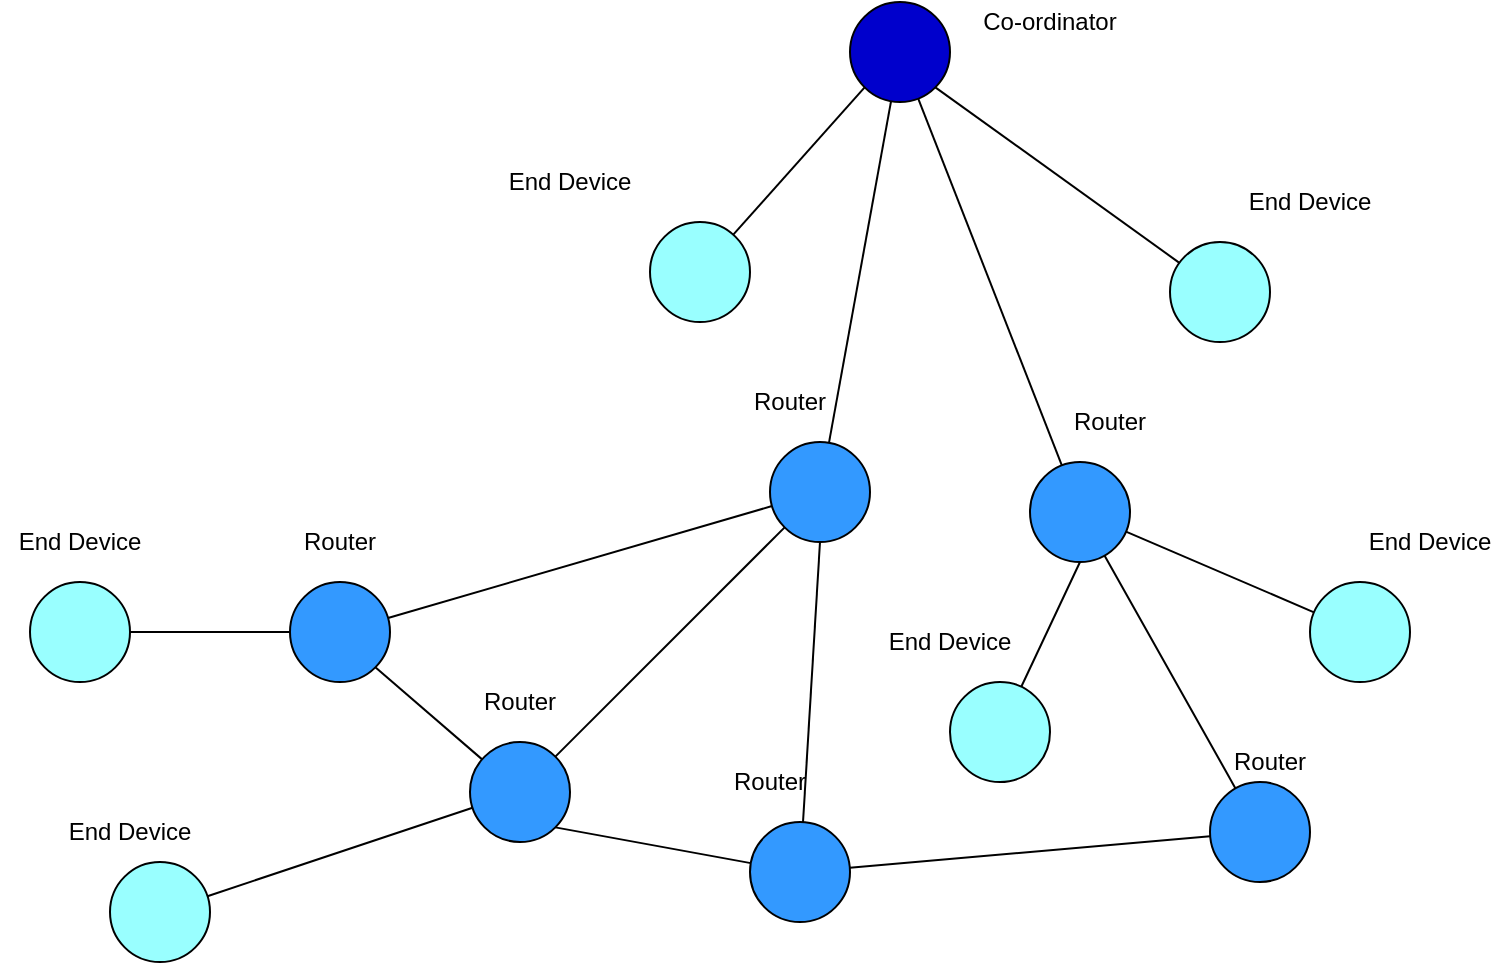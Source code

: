 <mxfile version="14.5.1" type="device"><diagram id="H9XhMVtRYeHxr_j8PtCl" name="第 1 页"><mxGraphModel dx="1422" dy="822" grid="1" gridSize="10" guides="1" tooltips="1" connect="1" arrows="1" fold="1" page="1" pageScale="1" pageWidth="2339" pageHeight="3300" math="0" shadow="0"><root><mxCell id="0"/><mxCell id="1" parent="0"/><mxCell id="Fi4SklLd7wx7TvFyPStE-1" value="" style="ellipse;whiteSpace=wrap;html=1;aspect=fixed;fillColor=#0000CC;" vertex="1" parent="1"><mxGeometry x="530" y="160" width="50" height="50" as="geometry"/></mxCell><mxCell id="Fi4SklLd7wx7TvFyPStE-2" value="" style="ellipse;whiteSpace=wrap;html=1;aspect=fixed;fillColor=#99FFFF;" vertex="1" parent="1"><mxGeometry x="430" y="270" width="50" height="50" as="geometry"/></mxCell><mxCell id="Fi4SklLd7wx7TvFyPStE-3" value="" style="ellipse;whiteSpace=wrap;html=1;aspect=fixed;fillColor=#99FFFF;" vertex="1" parent="1"><mxGeometry x="690" y="280" width="50" height="50" as="geometry"/></mxCell><mxCell id="Fi4SklLd7wx7TvFyPStE-4" value="" style="ellipse;whiteSpace=wrap;html=1;aspect=fixed;fillColor=#3399FF;" vertex="1" parent="1"><mxGeometry x="490" y="380" width="50" height="50" as="geometry"/></mxCell><mxCell id="Fi4SklLd7wx7TvFyPStE-5" value="" style="ellipse;whiteSpace=wrap;html=1;aspect=fixed;fillColor=#3399FF;" vertex="1" parent="1"><mxGeometry x="620" y="390" width="50" height="50" as="geometry"/></mxCell><mxCell id="Fi4SklLd7wx7TvFyPStE-9" value="" style="ellipse;whiteSpace=wrap;html=1;aspect=fixed;fillColor=#99FFFF;" vertex="1" parent="1"><mxGeometry x="760" y="450" width="50" height="50" as="geometry"/></mxCell><mxCell id="Fi4SklLd7wx7TvFyPStE-10" value="" style="ellipse;whiteSpace=wrap;html=1;aspect=fixed;fillColor=#99FFFF;" vertex="1" parent="1"><mxGeometry x="580" y="500" width="50" height="50" as="geometry"/></mxCell><mxCell id="Fi4SklLd7wx7TvFyPStE-11" value="" style="ellipse;whiteSpace=wrap;html=1;aspect=fixed;fillColor=#99FFFF;" vertex="1" parent="1"><mxGeometry x="120" y="450" width="50" height="50" as="geometry"/></mxCell><mxCell id="Fi4SklLd7wx7TvFyPStE-13" value="" style="ellipse;whiteSpace=wrap;html=1;aspect=fixed;fillColor=#99FFFF;" vertex="1" parent="1"><mxGeometry x="160" y="590" width="50" height="50" as="geometry"/></mxCell><mxCell id="Fi4SklLd7wx7TvFyPStE-14" value="" style="ellipse;whiteSpace=wrap;html=1;aspect=fixed;fillColor=#3399FF;" vertex="1" parent="1"><mxGeometry x="250" y="450" width="50" height="50" as="geometry"/></mxCell><mxCell id="Fi4SklLd7wx7TvFyPStE-15" value="" style="ellipse;whiteSpace=wrap;html=1;aspect=fixed;fillColor=#3399FF;" vertex="1" parent="1"><mxGeometry x="340" y="530" width="50" height="50" as="geometry"/></mxCell><mxCell id="Fi4SklLd7wx7TvFyPStE-16" value="" style="ellipse;whiteSpace=wrap;html=1;aspect=fixed;fillColor=#3399FF;" vertex="1" parent="1"><mxGeometry x="480" y="570" width="50" height="50" as="geometry"/></mxCell><mxCell id="Fi4SklLd7wx7TvFyPStE-17" value="" style="ellipse;whiteSpace=wrap;html=1;aspect=fixed;fillColor=#3399FF;" vertex="1" parent="1"><mxGeometry x="710" y="550" width="50" height="50" as="geometry"/></mxCell><mxCell id="Fi4SklLd7wx7TvFyPStE-18" value="" style="endArrow=none;html=1;entryX=0;entryY=1;entryDx=0;entryDy=0;" edge="1" parent="1" source="Fi4SklLd7wx7TvFyPStE-2" target="Fi4SklLd7wx7TvFyPStE-1"><mxGeometry width="50" height="50" relative="1" as="geometry"><mxPoint x="400" y="230" as="sourcePoint"/><mxPoint x="450" y="180" as="targetPoint"/></mxGeometry></mxCell><mxCell id="Fi4SklLd7wx7TvFyPStE-19" value="" style="endArrow=none;html=1;exitX=1;exitY=1;exitDx=0;exitDy=0;" edge="1" parent="1" source="Fi4SklLd7wx7TvFyPStE-1" target="Fi4SklLd7wx7TvFyPStE-3"><mxGeometry width="50" height="50" relative="1" as="geometry"><mxPoint x="740" y="200" as="sourcePoint"/><mxPoint x="790" y="150" as="targetPoint"/></mxGeometry></mxCell><mxCell id="Fi4SklLd7wx7TvFyPStE-20" value="" style="endArrow=none;html=1;" edge="1" parent="1" source="Fi4SklLd7wx7TvFyPStE-4" target="Fi4SklLd7wx7TvFyPStE-1"><mxGeometry width="50" height="50" relative="1" as="geometry"><mxPoint x="530" y="330" as="sourcePoint"/><mxPoint x="580" y="280" as="targetPoint"/></mxGeometry></mxCell><mxCell id="Fi4SklLd7wx7TvFyPStE-21" value="" style="endArrow=none;html=1;" edge="1" parent="1" source="Fi4SklLd7wx7TvFyPStE-5" target="Fi4SklLd7wx7TvFyPStE-1"><mxGeometry width="50" height="50" relative="1" as="geometry"><mxPoint x="570" y="340" as="sourcePoint"/><mxPoint x="620" y="290" as="targetPoint"/></mxGeometry></mxCell><mxCell id="Fi4SklLd7wx7TvFyPStE-22" value="" style="endArrow=none;html=1;" edge="1" parent="1" source="Fi4SklLd7wx7TvFyPStE-14" target="Fi4SklLd7wx7TvFyPStE-4"><mxGeometry width="50" height="50" relative="1" as="geometry"><mxPoint x="390" y="430" as="sourcePoint"/><mxPoint x="440" y="380" as="targetPoint"/></mxGeometry></mxCell><mxCell id="Fi4SklLd7wx7TvFyPStE-23" value="" style="endArrow=none;html=1;" edge="1" parent="1" source="Fi4SklLd7wx7TvFyPStE-15" target="Fi4SklLd7wx7TvFyPStE-4"><mxGeometry width="50" height="50" relative="1" as="geometry"><mxPoint x="460" y="520" as="sourcePoint"/><mxPoint x="510" y="470" as="targetPoint"/></mxGeometry></mxCell><mxCell id="Fi4SklLd7wx7TvFyPStE-24" value="" style="endArrow=none;html=1;entryX=0.5;entryY=1;entryDx=0;entryDy=0;" edge="1" parent="1" source="Fi4SklLd7wx7TvFyPStE-16" target="Fi4SklLd7wx7TvFyPStE-4"><mxGeometry width="50" height="50" relative="1" as="geometry"><mxPoint x="490" y="540" as="sourcePoint"/><mxPoint x="540" y="490" as="targetPoint"/></mxGeometry></mxCell><mxCell id="Fi4SklLd7wx7TvFyPStE-25" value="" style="endArrow=none;html=1;" edge="1" parent="1" source="Fi4SklLd7wx7TvFyPStE-5" target="Fi4SklLd7wx7TvFyPStE-9"><mxGeometry width="50" height="50" relative="1" as="geometry"><mxPoint x="780" y="430" as="sourcePoint"/><mxPoint x="830" y="380" as="targetPoint"/></mxGeometry></mxCell><mxCell id="Fi4SklLd7wx7TvFyPStE-26" value="" style="endArrow=none;html=1;exitX=0.5;exitY=1;exitDx=0;exitDy=0;" edge="1" parent="1" source="Fi4SklLd7wx7TvFyPStE-5" target="Fi4SklLd7wx7TvFyPStE-10"><mxGeometry width="50" height="50" relative="1" as="geometry"><mxPoint x="677.989" y="434.824" as="sourcePoint"/><mxPoint x="772.021" y="475.152" as="targetPoint"/></mxGeometry></mxCell><mxCell id="Fi4SklLd7wx7TvFyPStE-27" value="" style="endArrow=none;html=1;" edge="1" parent="1" source="Fi4SklLd7wx7TvFyPStE-17" target="Fi4SklLd7wx7TvFyPStE-5"><mxGeometry width="50" height="50" relative="1" as="geometry"><mxPoint x="660" y="530" as="sourcePoint"/><mxPoint x="710" y="480" as="targetPoint"/></mxGeometry></mxCell><mxCell id="Fi4SklLd7wx7TvFyPStE-28" value="" style="endArrow=none;html=1;" edge="1" parent="1" source="Fi4SklLd7wx7TvFyPStE-11" target="Fi4SklLd7wx7TvFyPStE-14"><mxGeometry width="50" height="50" relative="1" as="geometry"><mxPoint x="160" y="440" as="sourcePoint"/><mxPoint x="210" y="390" as="targetPoint"/></mxGeometry></mxCell><mxCell id="Fi4SklLd7wx7TvFyPStE-29" value="" style="endArrow=none;html=1;" edge="1" parent="1" source="Fi4SklLd7wx7TvFyPStE-13" target="Fi4SklLd7wx7TvFyPStE-15"><mxGeometry width="50" height="50" relative="1" as="geometry"><mxPoint x="270" y="630" as="sourcePoint"/><mxPoint x="320" y="580" as="targetPoint"/></mxGeometry></mxCell><mxCell id="Fi4SklLd7wx7TvFyPStE-30" value="" style="endArrow=none;html=1;exitX=1;exitY=1;exitDx=0;exitDy=0;" edge="1" parent="1" source="Fi4SklLd7wx7TvFyPStE-14" target="Fi4SklLd7wx7TvFyPStE-15"><mxGeometry width="50" height="50" relative="1" as="geometry"><mxPoint x="320" y="430" as="sourcePoint"/><mxPoint x="370" y="380" as="targetPoint"/></mxGeometry></mxCell><mxCell id="Fi4SklLd7wx7TvFyPStE-31" value="" style="endArrow=none;html=1;exitX=1;exitY=1;exitDx=0;exitDy=0;" edge="1" parent="1" source="Fi4SklLd7wx7TvFyPStE-15" target="Fi4SklLd7wx7TvFyPStE-16"><mxGeometry width="50" height="50" relative="1" as="geometry"><mxPoint x="400" y="680" as="sourcePoint"/><mxPoint x="450" y="630" as="targetPoint"/></mxGeometry></mxCell><mxCell id="Fi4SklLd7wx7TvFyPStE-32" value="" style="endArrow=none;html=1;" edge="1" parent="1" source="Fi4SklLd7wx7TvFyPStE-16" target="Fi4SklLd7wx7TvFyPStE-17"><mxGeometry width="50" height="50" relative="1" as="geometry"><mxPoint x="610" y="640" as="sourcePoint"/><mxPoint x="660" y="590" as="targetPoint"/></mxGeometry></mxCell><mxCell id="Fi4SklLd7wx7TvFyPStE-33" value="Co-ordinator" style="text;html=1;strokeColor=none;fillColor=none;align=center;verticalAlign=middle;whiteSpace=wrap;rounded=0;" vertex="1" parent="1"><mxGeometry x="590" y="160" width="80" height="20" as="geometry"/></mxCell><mxCell id="Fi4SklLd7wx7TvFyPStE-34" value="End Device" style="text;html=1;strokeColor=none;fillColor=none;align=center;verticalAlign=middle;whiteSpace=wrap;rounded=0;" vertex="1" parent="1"><mxGeometry x="350" y="240" width="80" height="20" as="geometry"/></mxCell><mxCell id="Fi4SklLd7wx7TvFyPStE-35" value="End Device" style="text;html=1;strokeColor=none;fillColor=none;align=center;verticalAlign=middle;whiteSpace=wrap;rounded=0;" vertex="1" parent="1"><mxGeometry x="720" y="250" width="80" height="20" as="geometry"/></mxCell><mxCell id="Fi4SklLd7wx7TvFyPStE-36" value="End Device" style="text;html=1;strokeColor=none;fillColor=none;align=center;verticalAlign=middle;whiteSpace=wrap;rounded=0;" vertex="1" parent="1"><mxGeometry x="105" y="420" width="80" height="20" as="geometry"/></mxCell><mxCell id="Fi4SklLd7wx7TvFyPStE-37" value="End Device" style="text;html=1;strokeColor=none;fillColor=none;align=center;verticalAlign=middle;whiteSpace=wrap;rounded=0;" vertex="1" parent="1"><mxGeometry x="130" y="565" width="80" height="20" as="geometry"/></mxCell><mxCell id="Fi4SklLd7wx7TvFyPStE-38" value="End Device" style="text;html=1;strokeColor=none;fillColor=none;align=center;verticalAlign=middle;whiteSpace=wrap;rounded=0;" vertex="1" parent="1"><mxGeometry x="540" y="470" width="80" height="20" as="geometry"/></mxCell><mxCell id="Fi4SklLd7wx7TvFyPStE-39" value="End Device" style="text;html=1;strokeColor=none;fillColor=none;align=center;verticalAlign=middle;whiteSpace=wrap;rounded=0;" vertex="1" parent="1"><mxGeometry x="780" y="420" width="80" height="20" as="geometry"/></mxCell><mxCell id="Fi4SklLd7wx7TvFyPStE-40" value="Router" style="text;html=1;strokeColor=none;fillColor=none;align=center;verticalAlign=middle;whiteSpace=wrap;rounded=0;" vertex="1" parent="1"><mxGeometry x="235" y="420" width="80" height="20" as="geometry"/></mxCell><mxCell id="Fi4SklLd7wx7TvFyPStE-41" value="Router" style="text;html=1;strokeColor=none;fillColor=none;align=center;verticalAlign=middle;whiteSpace=wrap;rounded=0;" vertex="1" parent="1"><mxGeometry x="325" y="500" width="80" height="20" as="geometry"/></mxCell><mxCell id="Fi4SklLd7wx7TvFyPStE-42" value="Router" style="text;html=1;strokeColor=none;fillColor=none;align=center;verticalAlign=middle;whiteSpace=wrap;rounded=0;" vertex="1" parent="1"><mxGeometry x="460" y="350" width="80" height="20" as="geometry"/></mxCell><mxCell id="Fi4SklLd7wx7TvFyPStE-43" value="Router" style="text;html=1;strokeColor=none;fillColor=none;align=center;verticalAlign=middle;whiteSpace=wrap;rounded=0;" vertex="1" parent="1"><mxGeometry x="450" y="540" width="80" height="20" as="geometry"/></mxCell><mxCell id="Fi4SklLd7wx7TvFyPStE-44" value="Router" style="text;html=1;strokeColor=none;fillColor=none;align=center;verticalAlign=middle;whiteSpace=wrap;rounded=0;" vertex="1" parent="1"><mxGeometry x="700" y="530" width="80" height="20" as="geometry"/></mxCell><mxCell id="Fi4SklLd7wx7TvFyPStE-45" value="Router" style="text;html=1;strokeColor=none;fillColor=none;align=center;verticalAlign=middle;whiteSpace=wrap;rounded=0;" vertex="1" parent="1"><mxGeometry x="620" y="360" width="80" height="20" as="geometry"/></mxCell></root></mxGraphModel></diagram></mxfile>